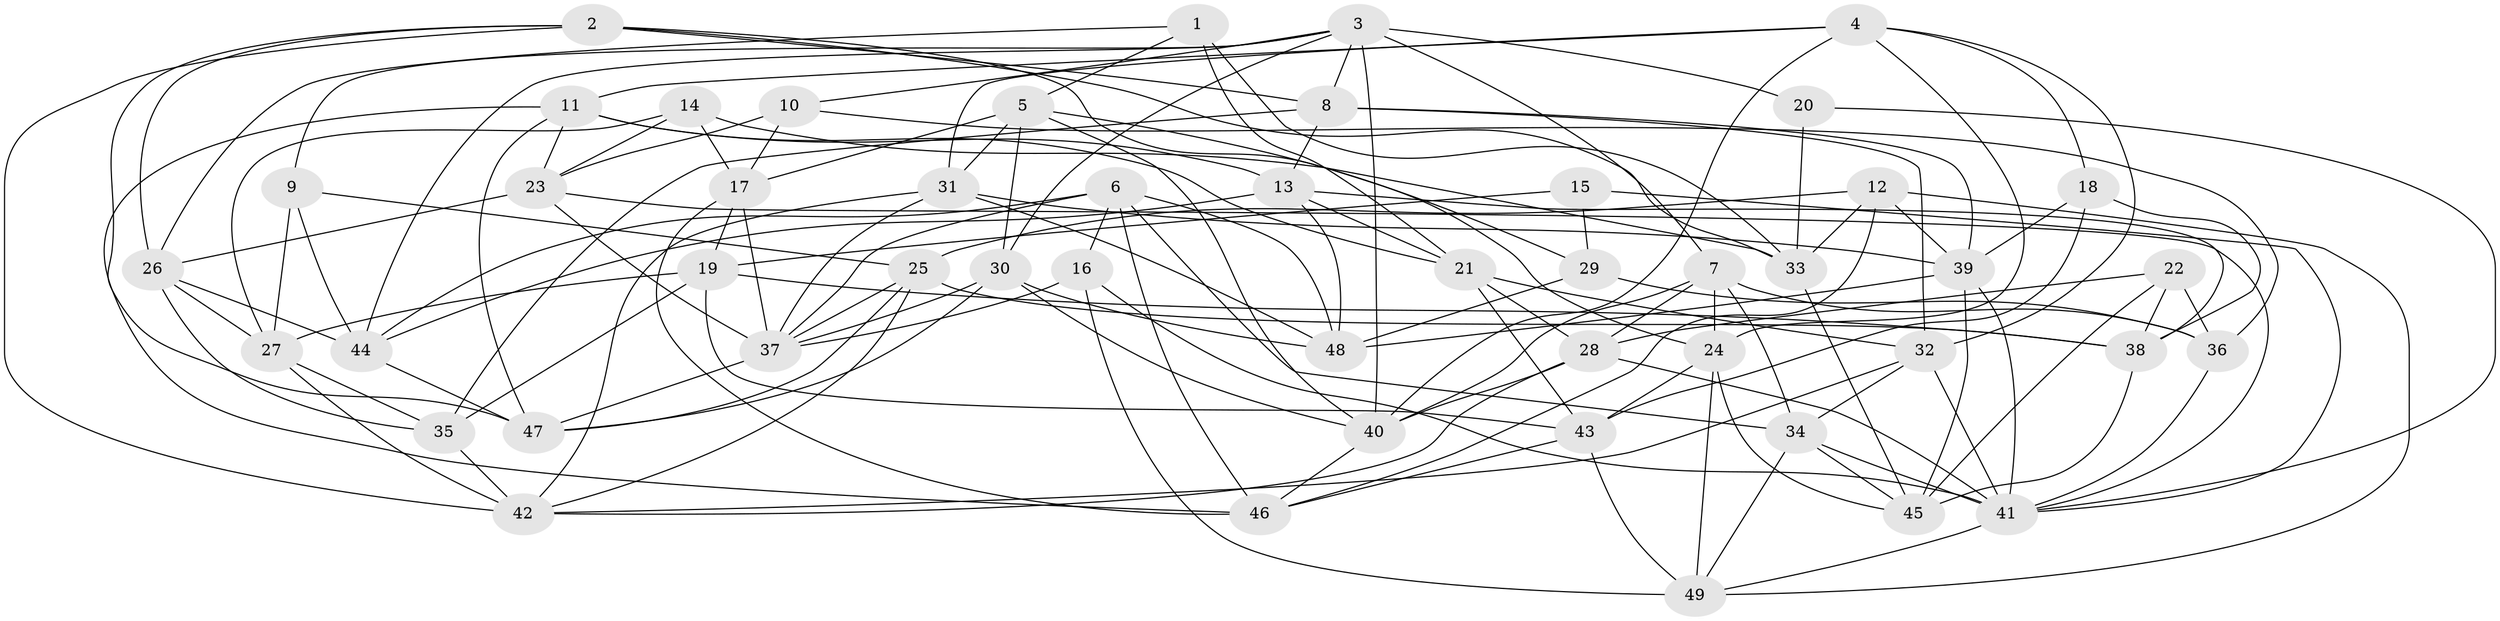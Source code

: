 // original degree distribution, {4: 1.0}
// Generated by graph-tools (version 1.1) at 2025/27/03/09/25 03:27:00]
// undirected, 49 vertices, 140 edges
graph export_dot {
graph [start="1"]
  node [color=gray90,style=filled];
  1;
  2;
  3;
  4;
  5;
  6;
  7;
  8;
  9;
  10;
  11;
  12;
  13;
  14;
  15;
  16;
  17;
  18;
  19;
  20;
  21;
  22;
  23;
  24;
  25;
  26;
  27;
  28;
  29;
  30;
  31;
  32;
  33;
  34;
  35;
  36;
  37;
  38;
  39;
  40;
  41;
  42;
  43;
  44;
  45;
  46;
  47;
  48;
  49;
  1 -- 5 [weight=1.0];
  1 -- 21 [weight=1.0];
  1 -- 26 [weight=1.0];
  1 -- 33 [weight=1.0];
  2 -- 8 [weight=1.0];
  2 -- 24 [weight=1.0];
  2 -- 26 [weight=1.0];
  2 -- 33 [weight=1.0];
  2 -- 42 [weight=1.0];
  2 -- 47 [weight=1.0];
  3 -- 7 [weight=1.0];
  3 -- 8 [weight=1.0];
  3 -- 9 [weight=1.0];
  3 -- 10 [weight=1.0];
  3 -- 20 [weight=2.0];
  3 -- 30 [weight=1.0];
  3 -- 40 [weight=2.0];
  3 -- 44 [weight=1.0];
  4 -- 11 [weight=1.0];
  4 -- 18 [weight=1.0];
  4 -- 24 [weight=1.0];
  4 -- 31 [weight=1.0];
  4 -- 32 [weight=1.0];
  4 -- 40 [weight=1.0];
  5 -- 17 [weight=1.0];
  5 -- 29 [weight=1.0];
  5 -- 30 [weight=1.0];
  5 -- 31 [weight=1.0];
  5 -- 40 [weight=1.0];
  6 -- 16 [weight=1.0];
  6 -- 34 [weight=1.0];
  6 -- 37 [weight=1.0];
  6 -- 44 [weight=1.0];
  6 -- 46 [weight=1.0];
  6 -- 48 [weight=1.0];
  7 -- 24 [weight=1.0];
  7 -- 28 [weight=1.0];
  7 -- 34 [weight=1.0];
  7 -- 36 [weight=1.0];
  7 -- 40 [weight=1.0];
  8 -- 13 [weight=1.0];
  8 -- 32 [weight=1.0];
  8 -- 35 [weight=1.0];
  8 -- 39 [weight=1.0];
  9 -- 25 [weight=1.0];
  9 -- 27 [weight=1.0];
  9 -- 44 [weight=1.0];
  10 -- 17 [weight=1.0];
  10 -- 23 [weight=1.0];
  10 -- 36 [weight=1.0];
  11 -- 13 [weight=1.0];
  11 -- 21 [weight=1.0];
  11 -- 23 [weight=1.0];
  11 -- 46 [weight=1.0];
  11 -- 47 [weight=1.0];
  12 -- 25 [weight=1.0];
  12 -- 33 [weight=1.0];
  12 -- 39 [weight=2.0];
  12 -- 46 [weight=1.0];
  12 -- 49 [weight=1.0];
  13 -- 21 [weight=1.0];
  13 -- 38 [weight=1.0];
  13 -- 44 [weight=1.0];
  13 -- 48 [weight=1.0];
  14 -- 17 [weight=1.0];
  14 -- 23 [weight=1.0];
  14 -- 27 [weight=1.0];
  14 -- 33 [weight=1.0];
  15 -- 19 [weight=1.0];
  15 -- 29 [weight=2.0];
  15 -- 41 [weight=1.0];
  16 -- 37 [weight=1.0];
  16 -- 41 [weight=1.0];
  16 -- 49 [weight=1.0];
  17 -- 19 [weight=1.0];
  17 -- 37 [weight=1.0];
  17 -- 46 [weight=1.0];
  18 -- 38 [weight=1.0];
  18 -- 39 [weight=1.0];
  18 -- 43 [weight=1.0];
  19 -- 27 [weight=1.0];
  19 -- 35 [weight=1.0];
  19 -- 38 [weight=1.0];
  19 -- 43 [weight=1.0];
  20 -- 33 [weight=1.0];
  20 -- 41 [weight=1.0];
  21 -- 28 [weight=1.0];
  21 -- 32 [weight=1.0];
  21 -- 43 [weight=1.0];
  22 -- 28 [weight=1.0];
  22 -- 36 [weight=1.0];
  22 -- 38 [weight=1.0];
  22 -- 45 [weight=1.0];
  23 -- 26 [weight=1.0];
  23 -- 37 [weight=1.0];
  23 -- 41 [weight=1.0];
  24 -- 43 [weight=1.0];
  24 -- 45 [weight=1.0];
  24 -- 49 [weight=1.0];
  25 -- 37 [weight=1.0];
  25 -- 38 [weight=1.0];
  25 -- 42 [weight=1.0];
  25 -- 47 [weight=1.0];
  26 -- 27 [weight=1.0];
  26 -- 35 [weight=1.0];
  26 -- 44 [weight=1.0];
  27 -- 35 [weight=1.0];
  27 -- 42 [weight=1.0];
  28 -- 40 [weight=1.0];
  28 -- 41 [weight=1.0];
  28 -- 42 [weight=1.0];
  29 -- 36 [weight=2.0];
  29 -- 48 [weight=1.0];
  30 -- 37 [weight=1.0];
  30 -- 40 [weight=1.0];
  30 -- 47 [weight=1.0];
  30 -- 48 [weight=1.0];
  31 -- 37 [weight=1.0];
  31 -- 39 [weight=1.0];
  31 -- 42 [weight=1.0];
  31 -- 48 [weight=1.0];
  32 -- 34 [weight=1.0];
  32 -- 41 [weight=1.0];
  32 -- 42 [weight=1.0];
  33 -- 45 [weight=1.0];
  34 -- 41 [weight=1.0];
  34 -- 45 [weight=1.0];
  34 -- 49 [weight=1.0];
  35 -- 42 [weight=2.0];
  36 -- 41 [weight=1.0];
  37 -- 47 [weight=1.0];
  38 -- 45 [weight=1.0];
  39 -- 41 [weight=1.0];
  39 -- 45 [weight=1.0];
  39 -- 48 [weight=1.0];
  40 -- 46 [weight=1.0];
  41 -- 49 [weight=1.0];
  43 -- 46 [weight=1.0];
  43 -- 49 [weight=1.0];
  44 -- 47 [weight=1.0];
}
